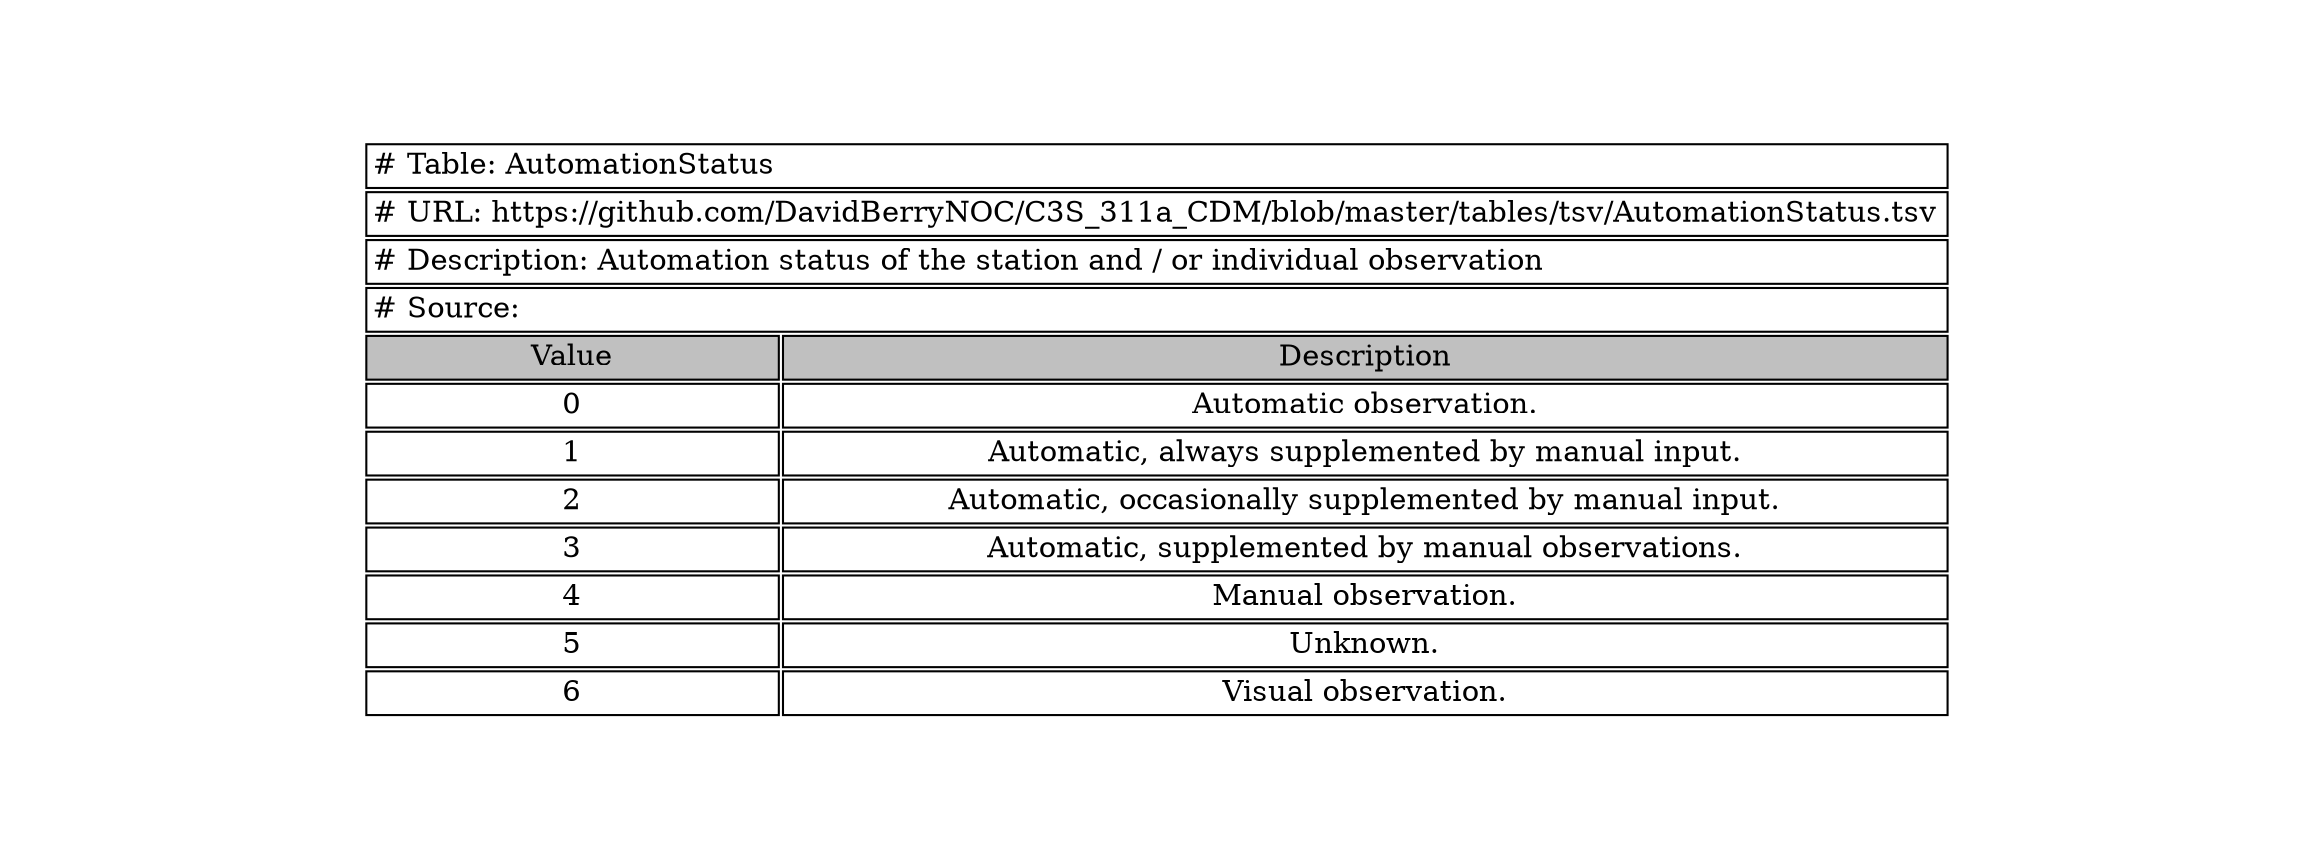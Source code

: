 digraph AutomationStatus {
node [color=white]
AutomationStatus [label=<<TABLE BORDER="0" CELLBORDER="1" CELLSPACING="2" COLOR="BLACK">
<TR><TD COLSPAN="2" ALIGN="left"># Table: AutomationStatus</TD></TR>
<TR><TD COLSPAN="2" ALIGN="left"># URL: https://github.com/DavidBerryNOC/C3S_311a_CDM/blob/master/tables/tsv/AutomationStatus.tsv</TD></TR>
<TR><TD ALIGN="left" COLSPAN="2"># Description: Automation status of the station and / or individual observation</TD></TR>
<TR><TD ALIGN="left" COLSPAN="2"># Source:</TD></TR>
<TR><TD BGCOLOR="GRAY">Value</TD><TD BGCOLOR="GRAY">Description</TD></TR>
<TR><TD>0</TD><TD>Automatic observation.</TD></TR>
<TR><TD>1</TD><TD>Automatic, always supplemented by manual input.</TD></TR>
<TR><TD>2</TD><TD>Automatic, occasionally supplemented by manual input.</TD></TR>
<TR><TD>3</TD><TD>Automatic, supplemented by manual observations.</TD></TR>
<TR><TD>4</TD><TD>Manual observation.</TD></TR>
<TR><TD>5</TD><TD>Unknown.</TD></TR>
<TR><TD>6</TD><TD>Visual observation.</TD></TR>
</TABLE>>];
}
